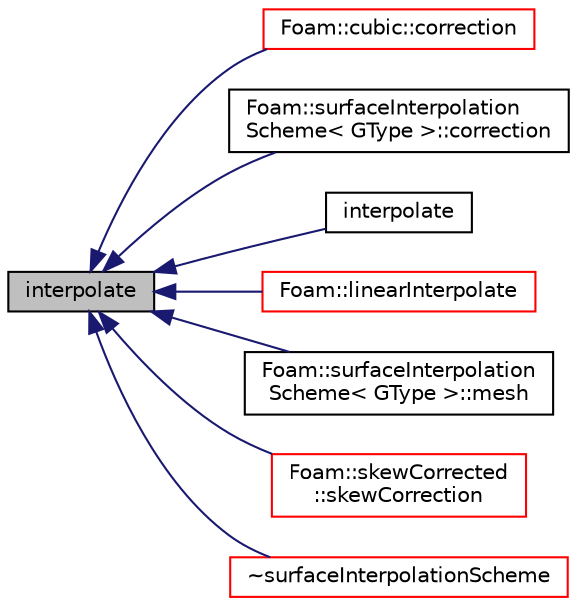 digraph "interpolate"
{
  bgcolor="transparent";
  edge [fontname="Helvetica",fontsize="10",labelfontname="Helvetica",labelfontsize="10"];
  node [fontname="Helvetica",fontsize="10",shape=record];
  rankdir="LR";
  Node1 [label="interpolate",height=0.2,width=0.4,color="black", fillcolor="grey75", style="filled", fontcolor="black"];
  Node1 -> Node2 [dir="back",color="midnightblue",fontsize="10",style="solid",fontname="Helvetica"];
  Node2 [label="Foam::cubic::correction",height=0.2,width=0.4,color="red",URL="$a00448.html#a575a424a2a3d61de0e8d6ad368b61be1",tooltip="Return the explicit correction to the face-interpolate. "];
  Node1 -> Node3 [dir="back",color="midnightblue",fontsize="10",style="solid",fontname="Helvetica"];
  Node3 [label="Foam::surfaceInterpolation\lScheme\< GType \>::correction",height=0.2,width=0.4,color="black",URL="$a02574.html#aad325947997e6b72bfc30d17e3a044f1",tooltip="Return the explicit correction to the face-interpolate. "];
  Node1 -> Node4 [dir="back",color="midnightblue",fontsize="10",style="solid",fontname="Helvetica"];
  Node4 [label="interpolate",height=0.2,width=0.4,color="black",URL="$a02574.html#a4019ab32a8f9044d007814a8a0db4711",tooltip="Return the face-interpolate of the given cell field. "];
  Node1 -> Node5 [dir="back",color="midnightblue",fontsize="10",style="solid",fontname="Helvetica"];
  Node5 [label="Foam::linearInterpolate",height=0.2,width=0.4,color="red",URL="$a10936.html#a77094c8cc487d2a53de247336f41e78f"];
  Node1 -> Node6 [dir="back",color="midnightblue",fontsize="10",style="solid",fontname="Helvetica"];
  Node6 [label="Foam::surfaceInterpolation\lScheme\< GType \>::mesh",height=0.2,width=0.4,color="black",URL="$a02574.html#a9687e6999ad5ae21072ec74623f049ff",tooltip="Return mesh reference. "];
  Node1 -> Node7 [dir="back",color="midnightblue",fontsize="10",style="solid",fontname="Helvetica"];
  Node7 [label="Foam::skewCorrected\l::skewCorrection",height=0.2,width=0.4,color="red",URL="$a02413.html#a77518ac71924d7c1130707502eaab089"];
  Node1 -> Node8 [dir="back",color="midnightblue",fontsize="10",style="solid",fontname="Helvetica"];
  Node8 [label="~surfaceInterpolationScheme",height=0.2,width=0.4,color="red",URL="$a02574.html#a6e82460b1fa4201c76b57f454d08d692",tooltip="Destructor. "];
}
